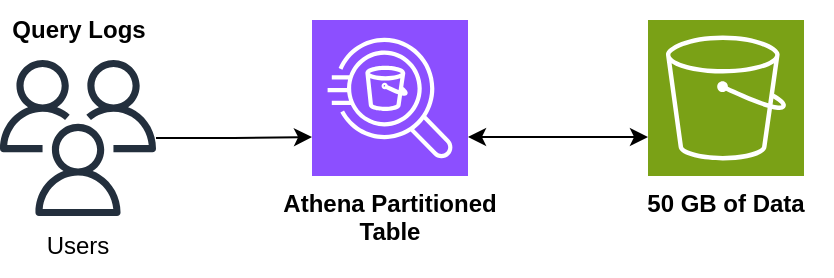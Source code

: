 <mxfile version="23.1.2" type="github">
  <diagram name="Page-1" id="p3_Bfls0HIJl7nSXm-mF">
    <mxGraphModel dx="820" dy="522" grid="1" gridSize="10" guides="1" tooltips="1" connect="1" arrows="1" fold="1" page="1" pageScale="1" pageWidth="850" pageHeight="1100" math="0" shadow="0">
      <root>
        <mxCell id="0" />
        <mxCell id="1" parent="0" />
        <mxCell id="s60dKr3AMll4X8Ap8D_4-5" value="" style="group" vertex="1" connectable="0" parent="1">
          <mxGeometry x="300" y="200" width="78" height="138" as="geometry" />
        </mxCell>
        <mxCell id="s60dKr3AMll4X8Ap8D_4-4" value="&lt;b&gt;Query Logs&lt;/b&gt;" style="text;strokeColor=none;align=center;fillColor=none;html=1;verticalAlign=middle;whiteSpace=wrap;rounded=0;" vertex="1" parent="s60dKr3AMll4X8Ap8D_4-5">
          <mxGeometry x="3.5" width="71" height="30" as="geometry" />
        </mxCell>
        <mxCell id="s60dKr3AMll4X8Ap8D_4-22" value="" style="group" vertex="1" connectable="0" parent="s60dKr3AMll4X8Ap8D_4-5">
          <mxGeometry y="30" width="78" height="108" as="geometry" />
        </mxCell>
        <mxCell id="s60dKr3AMll4X8Ap8D_4-1" value="" style="sketch=0;outlineConnect=0;fontColor=#232F3E;gradientColor=none;fillColor=#232F3D;strokeColor=none;dashed=0;verticalLabelPosition=bottom;verticalAlign=top;align=center;html=1;fontSize=12;fontStyle=0;aspect=fixed;pointerEvents=1;shape=mxgraph.aws4.users;" vertex="1" parent="s60dKr3AMll4X8Ap8D_4-22">
          <mxGeometry width="78" height="78" as="geometry" />
        </mxCell>
        <mxCell id="s60dKr3AMll4X8Ap8D_4-3" value="Users" style="text;strokeColor=none;align=center;fillColor=none;html=1;verticalAlign=middle;whiteSpace=wrap;rounded=0;" vertex="1" parent="s60dKr3AMll4X8Ap8D_4-22">
          <mxGeometry x="9" y="78" width="60" height="30" as="geometry" />
        </mxCell>
        <mxCell id="s60dKr3AMll4X8Ap8D_4-14" value="" style="group" vertex="1" connectable="0" parent="1">
          <mxGeometry x="440" y="210" width="110" height="118" as="geometry" />
        </mxCell>
        <mxCell id="s60dKr3AMll4X8Ap8D_4-8" value="" style="sketch=0;points=[[0,0,0],[0.25,0,0],[0.5,0,0],[0.75,0,0],[1,0,0],[0,1,0],[0.25,1,0],[0.5,1,0],[0.75,1,0],[1,1,0],[0,0.25,0],[0,0.5,0],[0,0.75,0],[1,0.25,0],[1,0.5,0],[1,0.75,0]];outlineConnect=0;fontColor=#232F3E;fillColor=#8C4FFF;strokeColor=#ffffff;dashed=0;verticalLabelPosition=bottom;verticalAlign=top;align=center;html=1;fontSize=12;fontStyle=0;aspect=fixed;shape=mxgraph.aws4.resourceIcon;resIcon=mxgraph.aws4.athena;" vertex="1" parent="s60dKr3AMll4X8Ap8D_4-14">
          <mxGeometry x="16" width="78" height="78" as="geometry" />
        </mxCell>
        <mxCell id="s60dKr3AMll4X8Ap8D_4-12" value="&lt;b style=&quot;border-color: var(--border-color);&quot;&gt;Athena Partitioned Table&lt;/b&gt;" style="text;whiteSpace=wrap;html=1;align=center;" vertex="1" parent="s60dKr3AMll4X8Ap8D_4-14">
          <mxGeometry y="78" width="110" height="40" as="geometry" />
        </mxCell>
        <mxCell id="s60dKr3AMll4X8Ap8D_4-17" value="" style="group" vertex="1" connectable="0" parent="1">
          <mxGeometry x="610" y="210" width="106" height="96" as="geometry" />
        </mxCell>
        <mxCell id="s60dKr3AMll4X8Ap8D_4-6" value="" style="sketch=0;points=[[0,0,0],[0.25,0,0],[0.5,0,0],[0.75,0,0],[1,0,0],[0,1,0],[0.25,1,0],[0.5,1,0],[0.75,1,0],[1,1,0],[0,0.25,0],[0,0.5,0],[0,0.75,0],[1,0.25,0],[1,0.5,0],[1,0.75,0]];outlineConnect=0;fontColor=#232F3E;fillColor=#7AA116;strokeColor=#ffffff;dashed=0;verticalLabelPosition=bottom;verticalAlign=top;align=center;html=1;fontSize=12;fontStyle=0;aspect=fixed;shape=mxgraph.aws4.resourceIcon;resIcon=mxgraph.aws4.s3;" vertex="1" parent="s60dKr3AMll4X8Ap8D_4-17">
          <mxGeometry x="14" width="78" height="78" as="geometry" />
        </mxCell>
        <mxCell id="s60dKr3AMll4X8Ap8D_4-15" value="&lt;b&gt;50 GB of Data&lt;/b&gt;" style="text;whiteSpace=wrap;html=1;align=center;" vertex="1" parent="s60dKr3AMll4X8Ap8D_4-17">
          <mxGeometry y="78" width="106" height="18" as="geometry" />
        </mxCell>
        <mxCell id="s60dKr3AMll4X8Ap8D_4-19" style="edgeStyle=orthogonalEdgeStyle;rounded=0;orthogonalLoop=1;jettySize=auto;html=1;entryX=0;entryY=0.75;entryDx=0;entryDy=0;entryPerimeter=0;" edge="1" parent="1" source="s60dKr3AMll4X8Ap8D_4-1" target="s60dKr3AMll4X8Ap8D_4-8">
          <mxGeometry relative="1" as="geometry" />
        </mxCell>
        <mxCell id="s60dKr3AMll4X8Ap8D_4-20" style="edgeStyle=orthogonalEdgeStyle;rounded=0;orthogonalLoop=1;jettySize=auto;html=1;exitX=0;exitY=0.75;exitDx=0;exitDy=0;exitPerimeter=0;entryX=1;entryY=0.75;entryDx=0;entryDy=0;entryPerimeter=0;startArrow=classic;startFill=1;" edge="1" parent="1" source="s60dKr3AMll4X8Ap8D_4-6" target="s60dKr3AMll4X8Ap8D_4-8">
          <mxGeometry relative="1" as="geometry" />
        </mxCell>
      </root>
    </mxGraphModel>
  </diagram>
</mxfile>
